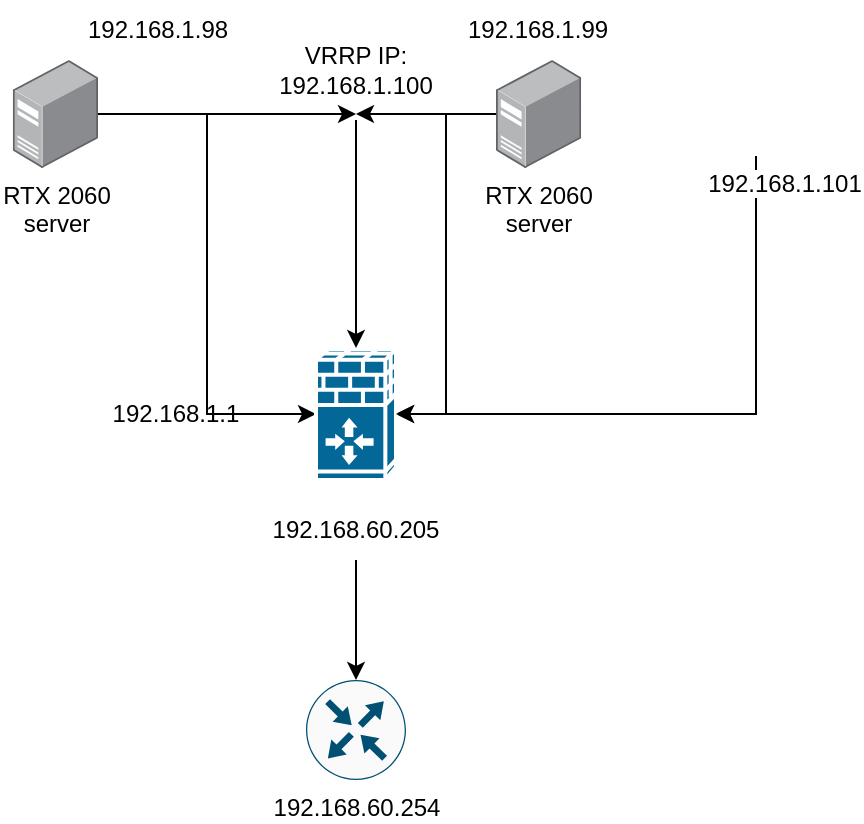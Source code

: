 <mxfile version="17.1.3" type="github">
  <diagram id="EAWVKTr1A1TIwHEPzzcO" name="Page-1">
    <mxGraphModel dx="1209" dy="660" grid="1" gridSize="10" guides="1" tooltips="1" connect="1" arrows="1" fold="1" page="1" pageScale="1" pageWidth="827" pageHeight="1169" math="0" shadow="0">
      <root>
        <mxCell id="0" />
        <mxCell id="1" parent="0" />
        <mxCell id="I-dCsD9GG3PT2cAspiq--8" style="edgeStyle=orthogonalEdgeStyle;rounded=0;orthogonalLoop=1;jettySize=auto;html=1;entryX=0;entryY=0.5;entryDx=0;entryDy=0;entryPerimeter=0;" parent="1" source="I-dCsD9GG3PT2cAspiq--2" target="I-dCsD9GG3PT2cAspiq--7" edge="1">
          <mxGeometry relative="1" as="geometry" />
        </mxCell>
        <mxCell id="I-dCsD9GG3PT2cAspiq--15" style="edgeStyle=orthogonalEdgeStyle;rounded=0;orthogonalLoop=1;jettySize=auto;html=1;" parent="1" source="I-dCsD9GG3PT2cAspiq--2" edge="1">
          <mxGeometry relative="1" as="geometry">
            <mxPoint x="280" y="277" as="targetPoint" />
          </mxGeometry>
        </mxCell>
        <mxCell id="I-dCsD9GG3PT2cAspiq--2" value="&lt;div&gt;RTX 2060 &lt;br&gt;&lt;/div&gt;&lt;div&gt;server&lt;br&gt;&lt;/div&gt;" style="points=[];aspect=fixed;html=1;align=center;shadow=0;dashed=0;image;image=img/lib/allied_telesis/computer_and_terminals/Server_Desktop.svg;" parent="1" vertex="1">
          <mxGeometry x="108.4" y="250" width="42.6" height="54" as="geometry" />
        </mxCell>
        <mxCell id="I-dCsD9GG3PT2cAspiq--9" style="edgeStyle=orthogonalEdgeStyle;rounded=0;orthogonalLoop=1;jettySize=auto;html=1;entryX=1;entryY=0.5;entryDx=0;entryDy=0;entryPerimeter=0;" parent="1" source="I-dCsD9GG3PT2cAspiq--3" target="I-dCsD9GG3PT2cAspiq--7" edge="1">
          <mxGeometry relative="1" as="geometry" />
        </mxCell>
        <mxCell id="I-dCsD9GG3PT2cAspiq--16" style="edgeStyle=orthogonalEdgeStyle;rounded=0;orthogonalLoop=1;jettySize=auto;html=1;" parent="1" source="I-dCsD9GG3PT2cAspiq--3" edge="1">
          <mxGeometry relative="1" as="geometry">
            <mxPoint x="280" y="277" as="targetPoint" />
          </mxGeometry>
        </mxCell>
        <mxCell id="I-dCsD9GG3PT2cAspiq--3" value="&lt;div&gt;RTX 2060&lt;/div&gt;&lt;div&gt;server&lt;br&gt;&lt;/div&gt;" style="points=[];aspect=fixed;html=1;align=center;shadow=0;dashed=0;image;image=img/lib/allied_telesis/computer_and_terminals/Server_Desktop.svg;" parent="1" vertex="1">
          <mxGeometry x="350" y="250" width="42.6" height="54" as="geometry" />
        </mxCell>
        <mxCell id="I-dCsD9GG3PT2cAspiq--7" value="" style="shape=mxgraph.cisco.security.ios_firewall;html=1;pointerEvents=1;dashed=0;fillColor=#036897;strokeColor=#ffffff;strokeWidth=2;verticalLabelPosition=bottom;verticalAlign=top;align=center;outlineConnect=0;" parent="1" vertex="1">
          <mxGeometry x="260" y="394" width="40" height="66" as="geometry" />
        </mxCell>
        <mxCell id="I-dCsD9GG3PT2cAspiq--14" style="edgeStyle=orthogonalEdgeStyle;rounded=0;orthogonalLoop=1;jettySize=auto;html=1;" parent="1" source="I-dCsD9GG3PT2cAspiq--10" target="I-dCsD9GG3PT2cAspiq--7" edge="1">
          <mxGeometry relative="1" as="geometry">
            <Array as="points">
              <mxPoint x="480" y="427" />
            </Array>
          </mxGeometry>
        </mxCell>
        <mxCell id="I-dCsD9GG3PT2cAspiq--10" value="192.168.1.101" style="shape=image;html=1;verticalAlign=top;verticalLabelPosition=bottom;labelBackgroundColor=#ffffff;imageAspect=0;aspect=fixed;image=https://cdn0.iconfinder.com/data/icons/google-material-design-3-0/48/ic_fiber_dvr_48px-128.png" parent="1" vertex="1">
          <mxGeometry x="470" y="250" width="48" height="48" as="geometry" />
        </mxCell>
        <mxCell id="I-dCsD9GG3PT2cAspiq--11" value="192.168.1.98" style="text;html=1;strokeColor=none;fillColor=none;align=center;verticalAlign=middle;whiteSpace=wrap;rounded=0;" parent="1" vertex="1">
          <mxGeometry x="151" y="220" width="60" height="30" as="geometry" />
        </mxCell>
        <mxCell id="I-dCsD9GG3PT2cAspiq--12" value="192.168.1.99" style="text;html=1;strokeColor=none;fillColor=none;align=center;verticalAlign=middle;whiteSpace=wrap;rounded=0;" parent="1" vertex="1">
          <mxGeometry x="341.3" y="220" width="60" height="30" as="geometry" />
        </mxCell>
        <mxCell id="I-dCsD9GG3PT2cAspiq--17" value="" style="endArrow=classic;html=1;rounded=0;" parent="1" target="I-dCsD9GG3PT2cAspiq--7" edge="1">
          <mxGeometry width="50" height="50" relative="1" as="geometry">
            <mxPoint x="280" y="280" as="sourcePoint" />
            <mxPoint x="440" y="310" as="targetPoint" />
          </mxGeometry>
        </mxCell>
        <mxCell id="I-dCsD9GG3PT2cAspiq--18" value="VRRP IP: 192.168.1.100" style="text;html=1;strokeColor=none;fillColor=none;align=center;verticalAlign=middle;whiteSpace=wrap;rounded=0;" parent="1" vertex="1">
          <mxGeometry x="250" y="240" width="60" height="30" as="geometry" />
        </mxCell>
        <mxCell id="YNW3pg8ijyWQPAwc63d--8" style="edgeStyle=orthogonalEdgeStyle;rounded=0;orthogonalLoop=1;jettySize=auto;html=1;" edge="1" parent="1" source="YNW3pg8ijyWQPAwc63d--1" target="YNW3pg8ijyWQPAwc63d--3">
          <mxGeometry relative="1" as="geometry" />
        </mxCell>
        <mxCell id="YNW3pg8ijyWQPAwc63d--1" value="192.168.60.205" style="text;html=1;strokeColor=none;fillColor=none;align=center;verticalAlign=middle;whiteSpace=wrap;rounded=0;" vertex="1" parent="1">
          <mxGeometry x="250" y="470" width="60" height="30" as="geometry" />
        </mxCell>
        <mxCell id="YNW3pg8ijyWQPAwc63d--2" value="192.168.1.1" style="text;html=1;strokeColor=none;fillColor=none;align=center;verticalAlign=middle;whiteSpace=wrap;rounded=0;" vertex="1" parent="1">
          <mxGeometry x="160" y="412" width="60" height="30" as="geometry" />
        </mxCell>
        <mxCell id="YNW3pg8ijyWQPAwc63d--3" value="192.168.60.254" style="sketch=0;points=[[0.5,0,0],[1,0.5,0],[0.5,1,0],[0,0.5,0],[0.145,0.145,0],[0.856,0.145,0],[0.855,0.856,0],[0.145,0.855,0]];verticalLabelPosition=bottom;html=1;verticalAlign=top;aspect=fixed;align=center;pointerEvents=1;shape=mxgraph.cisco19.rect;prIcon=router;fillColor=#FAFAFA;strokeColor=#005073;" vertex="1" parent="1">
          <mxGeometry x="255" y="560" width="50" height="50" as="geometry" />
        </mxCell>
      </root>
    </mxGraphModel>
  </diagram>
</mxfile>
